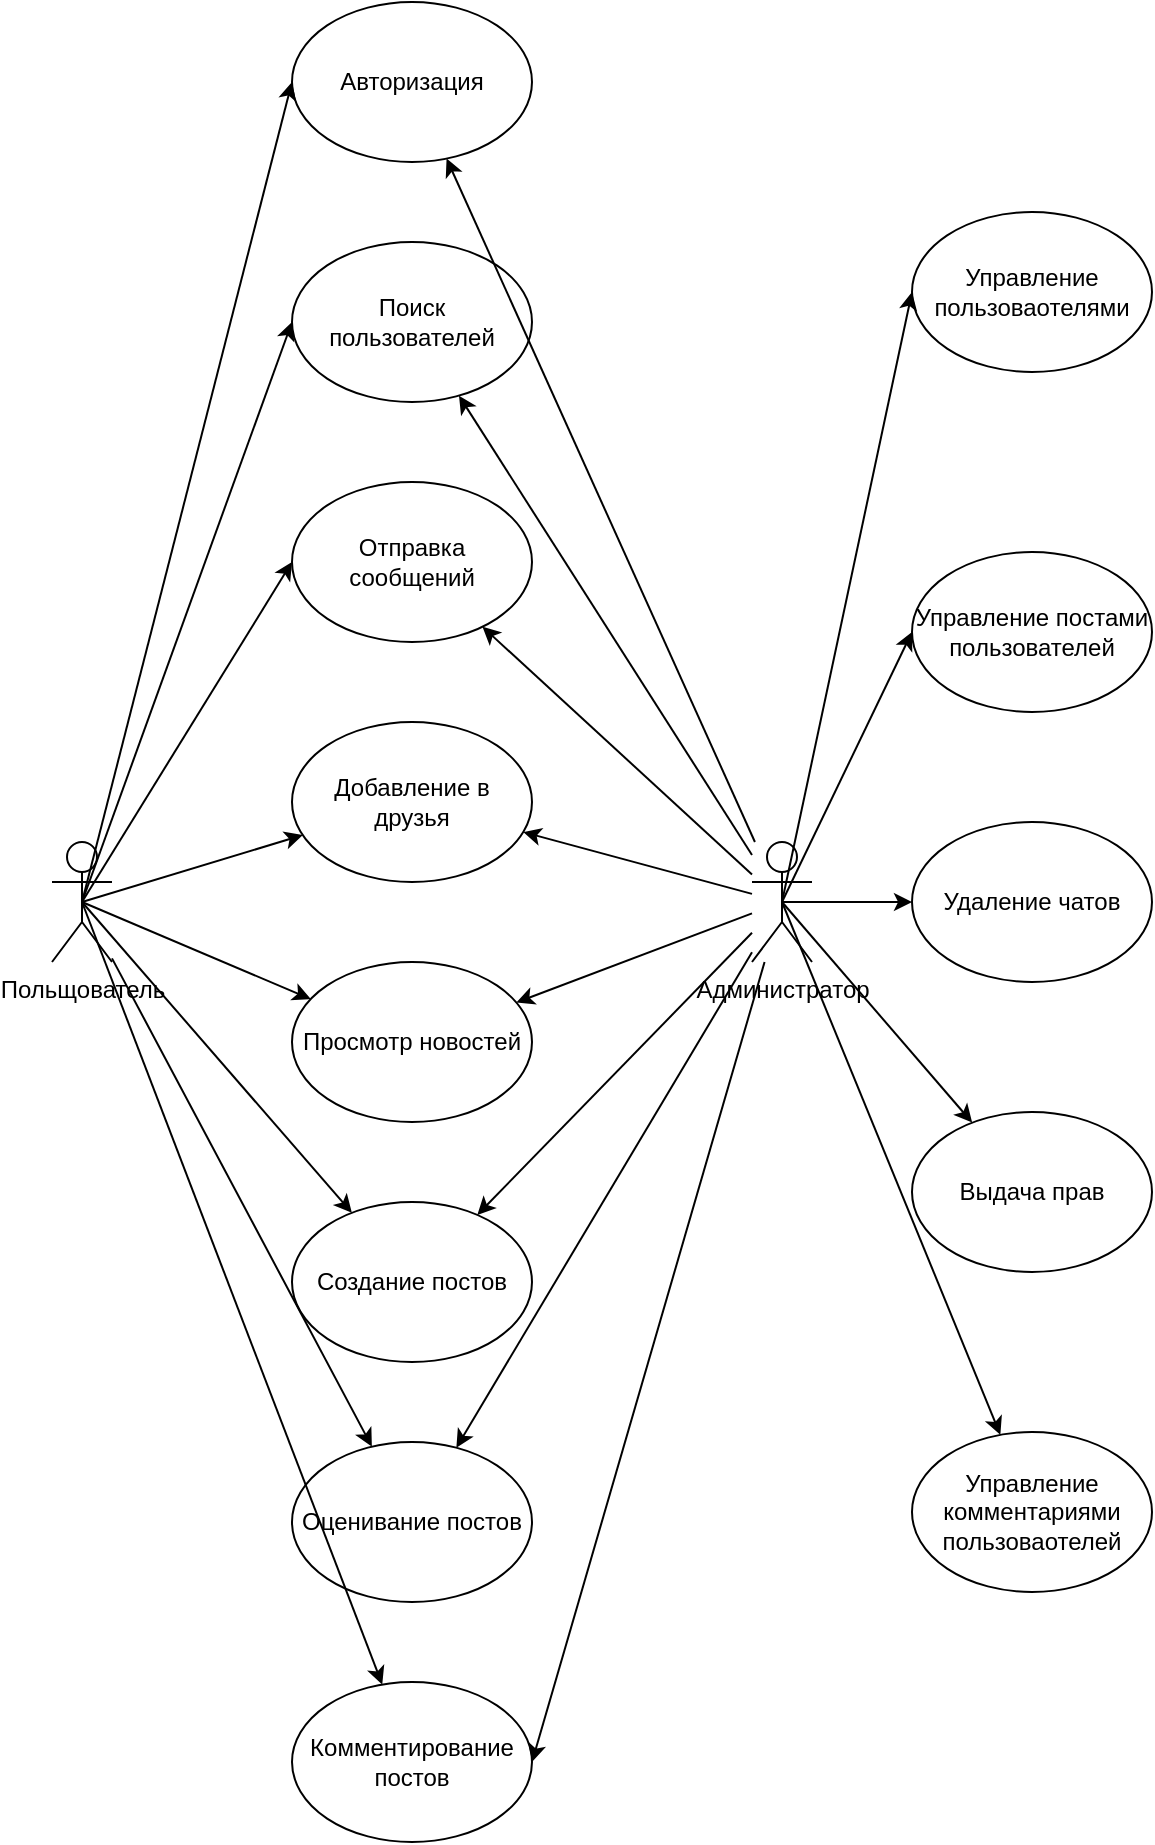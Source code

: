 <mxfile version="21.5.2" type="github">
  <diagram name="Page-1" id="lyMA4xQT6dWiiQApFJUH">
    <mxGraphModel dx="478" dy="792" grid="1" gridSize="10" guides="1" tooltips="1" connect="1" arrows="1" fold="1" page="1" pageScale="1" pageWidth="827" pageHeight="1169" math="0" shadow="0">
      <root>
        <mxCell id="0" />
        <mxCell id="1" parent="0" />
        <mxCell id="0njU8YuqFj3tKrnxhGzK-2" value="Польщователь" style="shape=umlActor;verticalLabelPosition=bottom;verticalAlign=top;html=1;outlineConnect=0;" parent="1" vertex="1">
          <mxGeometry x="150" y="580" width="30" height="60" as="geometry" />
        </mxCell>
        <mxCell id="0njU8YuqFj3tKrnxhGzK-3" value="Авторизация" style="ellipse;whiteSpace=wrap;html=1;" parent="1" vertex="1">
          <mxGeometry x="270" y="160" width="120" height="80" as="geometry" />
        </mxCell>
        <mxCell id="0njU8YuqFj3tKrnxhGzK-20" value="Поиск пользователей" style="ellipse;whiteSpace=wrap;html=1;" parent="1" vertex="1">
          <mxGeometry x="270" y="280" width="120" height="80" as="geometry" />
        </mxCell>
        <mxCell id="0njU8YuqFj3tKrnxhGzK-21" value="Отправка сообщений" style="ellipse;whiteSpace=wrap;html=1;" parent="1" vertex="1">
          <mxGeometry x="270" y="400" width="120" height="80" as="geometry" />
        </mxCell>
        <mxCell id="0njU8YuqFj3tKrnxhGzK-22" value="Добавление в друзья" style="ellipse;whiteSpace=wrap;html=1;" parent="1" vertex="1">
          <mxGeometry x="270" y="520" width="120" height="80" as="geometry" />
        </mxCell>
        <mxCell id="0njU8YuqFj3tKrnxhGzK-23" value="Просмотр новостей" style="ellipse;whiteSpace=wrap;html=1;" parent="1" vertex="1">
          <mxGeometry x="270" y="640" width="120" height="80" as="geometry" />
        </mxCell>
        <mxCell id="0njU8YuqFj3tKrnxhGzK-24" value="Создание постов" style="ellipse;whiteSpace=wrap;html=1;" parent="1" vertex="1">
          <mxGeometry x="270" y="760" width="120" height="80" as="geometry" />
        </mxCell>
        <mxCell id="0njU8YuqFj3tKrnxhGzK-25" value="Оценивание постов" style="ellipse;whiteSpace=wrap;html=1;" parent="1" vertex="1">
          <mxGeometry x="270" y="880" width="120" height="80" as="geometry" />
        </mxCell>
        <mxCell id="0njU8YuqFj3tKrnxhGzK-26" value="Комментирование постов" style="ellipse;whiteSpace=wrap;html=1;" parent="1" vertex="1">
          <mxGeometry x="270" y="1000" width="120" height="80" as="geometry" />
        </mxCell>
        <mxCell id="0njU8YuqFj3tKrnxhGzK-36" value="" style="endArrow=classic;html=1;rounded=0;entryX=0;entryY=0.5;entryDx=0;entryDy=0;exitX=0.5;exitY=0.5;exitDx=0;exitDy=0;exitPerimeter=0;" parent="1" source="0njU8YuqFj3tKrnxhGzK-2" target="0njU8YuqFj3tKrnxhGzK-3" edge="1">
          <mxGeometry width="50" height="50" relative="1" as="geometry">
            <mxPoint x="100" y="620" as="sourcePoint" />
            <mxPoint x="150" y="570" as="targetPoint" />
          </mxGeometry>
        </mxCell>
        <mxCell id="0njU8YuqFj3tKrnxhGzK-37" value="" style="endArrow=classic;html=1;rounded=0;entryX=0;entryY=0.5;entryDx=0;entryDy=0;exitX=0.5;exitY=0.5;exitDx=0;exitDy=0;exitPerimeter=0;" parent="1" source="0njU8YuqFj3tKrnxhGzK-2" target="0njU8YuqFj3tKrnxhGzK-20" edge="1">
          <mxGeometry width="50" height="50" relative="1" as="geometry">
            <mxPoint x="160" y="700" as="sourcePoint" />
            <mxPoint x="330" y="280" as="targetPoint" />
          </mxGeometry>
        </mxCell>
        <mxCell id="0njU8YuqFj3tKrnxhGzK-38" value="" style="endArrow=classic;html=1;rounded=0;entryX=0;entryY=0.5;entryDx=0;entryDy=0;exitX=0.5;exitY=0.5;exitDx=0;exitDy=0;exitPerimeter=0;" parent="1" source="0njU8YuqFj3tKrnxhGzK-2" target="0njU8YuqFj3tKrnxhGzK-21" edge="1">
          <mxGeometry width="50" height="50" relative="1" as="geometry">
            <mxPoint x="95" y="630" as="sourcePoint" />
            <mxPoint x="280" y="330" as="targetPoint" />
          </mxGeometry>
        </mxCell>
        <mxCell id="0njU8YuqFj3tKrnxhGzK-39" value="" style="endArrow=classic;html=1;rounded=0;exitX=0.5;exitY=0.5;exitDx=0;exitDy=0;exitPerimeter=0;" parent="1" source="0njU8YuqFj3tKrnxhGzK-2" target="0njU8YuqFj3tKrnxhGzK-22" edge="1">
          <mxGeometry width="50" height="50" relative="1" as="geometry">
            <mxPoint x="105" y="640" as="sourcePoint" />
            <mxPoint x="290" y="340" as="targetPoint" />
          </mxGeometry>
        </mxCell>
        <mxCell id="0njU8YuqFj3tKrnxhGzK-40" value="" style="endArrow=classic;html=1;rounded=0;exitX=0.5;exitY=0.5;exitDx=0;exitDy=0;exitPerimeter=0;" parent="1" source="0njU8YuqFj3tKrnxhGzK-2" target="0njU8YuqFj3tKrnxhGzK-23" edge="1">
          <mxGeometry width="50" height="50" relative="1" as="geometry">
            <mxPoint x="115" y="650" as="sourcePoint" />
            <mxPoint x="300" y="350" as="targetPoint" />
          </mxGeometry>
        </mxCell>
        <mxCell id="0njU8YuqFj3tKrnxhGzK-42" value="" style="endArrow=classic;html=1;rounded=0;exitX=0.5;exitY=0.5;exitDx=0;exitDy=0;exitPerimeter=0;" parent="1" source="0njU8YuqFj3tKrnxhGzK-2" target="0njU8YuqFj3tKrnxhGzK-24" edge="1">
          <mxGeometry width="50" height="50" relative="1" as="geometry">
            <mxPoint x="125" y="660" as="sourcePoint" />
            <mxPoint x="310" y="360" as="targetPoint" />
          </mxGeometry>
        </mxCell>
        <mxCell id="0njU8YuqFj3tKrnxhGzK-43" value="" style="endArrow=classic;html=1;rounded=0;" parent="1" source="0njU8YuqFj3tKrnxhGzK-2" target="0njU8YuqFj3tKrnxhGzK-25" edge="1">
          <mxGeometry width="50" height="50" relative="1" as="geometry">
            <mxPoint x="135" y="670" as="sourcePoint" />
            <mxPoint x="320" y="370" as="targetPoint" />
          </mxGeometry>
        </mxCell>
        <mxCell id="0njU8YuqFj3tKrnxhGzK-44" value="" style="endArrow=classic;html=1;rounded=0;exitX=0.5;exitY=0.5;exitDx=0;exitDy=0;exitPerimeter=0;" parent="1" source="0njU8YuqFj3tKrnxhGzK-2" target="0njU8YuqFj3tKrnxhGzK-26" edge="1">
          <mxGeometry width="50" height="50" relative="1" as="geometry">
            <mxPoint x="110" y="644" as="sourcePoint" />
            <mxPoint x="312" y="895" as="targetPoint" />
          </mxGeometry>
        </mxCell>
        <mxCell id="0njU8YuqFj3tKrnxhGzK-45" value="Администратор" style="shape=umlActor;verticalLabelPosition=bottom;verticalAlign=top;html=1;outlineConnect=0;" parent="1" vertex="1">
          <mxGeometry x="500" y="580" width="30" height="60" as="geometry" />
        </mxCell>
        <mxCell id="0njU8YuqFj3tKrnxhGzK-46" value="Управление пользоваотелями" style="ellipse;whiteSpace=wrap;html=1;" parent="1" vertex="1">
          <mxGeometry x="580" y="265" width="120" height="80" as="geometry" />
        </mxCell>
        <mxCell id="0njU8YuqFj3tKrnxhGzK-47" value="Управление постами пользователей" style="ellipse;whiteSpace=wrap;html=1;" parent="1" vertex="1">
          <mxGeometry x="580" y="435" width="120" height="80" as="geometry" />
        </mxCell>
        <mxCell id="0njU8YuqFj3tKrnxhGzK-48" value="Удаление чатов" style="ellipse;whiteSpace=wrap;html=1;" parent="1" vertex="1">
          <mxGeometry x="580" y="570" width="120" height="80" as="geometry" />
        </mxCell>
        <mxCell id="0njU8YuqFj3tKrnxhGzK-49" value="Выдача прав" style="ellipse;whiteSpace=wrap;html=1;" parent="1" vertex="1">
          <mxGeometry x="580" y="715" width="120" height="80" as="geometry" />
        </mxCell>
        <mxCell id="0njU8YuqFj3tKrnxhGzK-53" value="Управление комментариями пользоваотелей" style="ellipse;whiteSpace=wrap;html=1;" parent="1" vertex="1">
          <mxGeometry x="580" y="875" width="120" height="80" as="geometry" />
        </mxCell>
        <mxCell id="0njU8YuqFj3tKrnxhGzK-54" value="" style="endArrow=classic;html=1;rounded=0;entryX=0;entryY=0.5;entryDx=0;entryDy=0;exitX=0.5;exitY=0.5;exitDx=0;exitDy=0;exitPerimeter=0;" parent="1" source="0njU8YuqFj3tKrnxhGzK-45" target="0njU8YuqFj3tKrnxhGzK-46" edge="1">
          <mxGeometry width="50" height="50" relative="1" as="geometry">
            <mxPoint x="580" y="630" as="sourcePoint" />
            <mxPoint x="630" y="580" as="targetPoint" />
          </mxGeometry>
        </mxCell>
        <mxCell id="0njU8YuqFj3tKrnxhGzK-55" value="" style="endArrow=classic;html=1;rounded=0;entryX=0;entryY=0.5;entryDx=0;entryDy=0;exitX=0.5;exitY=0.5;exitDx=0;exitDy=0;exitPerimeter=0;" parent="1" source="0njU8YuqFj3tKrnxhGzK-45" target="0njU8YuqFj3tKrnxhGzK-47" edge="1">
          <mxGeometry width="50" height="50" relative="1" as="geometry">
            <mxPoint x="640" y="710" as="sourcePoint" />
            <mxPoint x="810" y="290" as="targetPoint" />
          </mxGeometry>
        </mxCell>
        <mxCell id="0njU8YuqFj3tKrnxhGzK-56" value="" style="endArrow=classic;html=1;rounded=0;entryX=0;entryY=0.5;entryDx=0;entryDy=0;exitX=0.5;exitY=0.5;exitDx=0;exitDy=0;exitPerimeter=0;" parent="1" source="0njU8YuqFj3tKrnxhGzK-45" target="0njU8YuqFj3tKrnxhGzK-48" edge="1">
          <mxGeometry width="50" height="50" relative="1" as="geometry">
            <mxPoint x="575" y="640" as="sourcePoint" />
            <mxPoint x="760" y="340" as="targetPoint" />
          </mxGeometry>
        </mxCell>
        <mxCell id="0njU8YuqFj3tKrnxhGzK-57" value="" style="endArrow=classic;html=1;rounded=0;exitX=0.5;exitY=0.5;exitDx=0;exitDy=0;exitPerimeter=0;" parent="1" source="0njU8YuqFj3tKrnxhGzK-45" target="0njU8YuqFj3tKrnxhGzK-49" edge="1">
          <mxGeometry width="50" height="50" relative="1" as="geometry">
            <mxPoint x="585" y="650" as="sourcePoint" />
            <mxPoint x="770" y="350" as="targetPoint" />
          </mxGeometry>
        </mxCell>
        <mxCell id="0njU8YuqFj3tKrnxhGzK-61" value="" style="endArrow=classic;html=1;rounded=0;exitX=0.5;exitY=0.5;exitDx=0;exitDy=0;exitPerimeter=0;" parent="1" source="0njU8YuqFj3tKrnxhGzK-45" target="0njU8YuqFj3tKrnxhGzK-53" edge="1">
          <mxGeometry width="50" height="50" relative="1" as="geometry">
            <mxPoint x="590" y="654" as="sourcePoint" />
            <mxPoint x="792" y="905" as="targetPoint" />
          </mxGeometry>
        </mxCell>
        <mxCell id="0njU8YuqFj3tKrnxhGzK-81" value="" style="endArrow=classic;html=1;rounded=0;entryX=1;entryY=0.5;entryDx=0;entryDy=0;" parent="1" source="0njU8YuqFj3tKrnxhGzK-45" target="0njU8YuqFj3tKrnxhGzK-26" edge="1">
          <mxGeometry width="50" height="50" relative="1" as="geometry">
            <mxPoint x="575" y="635" as="sourcePoint" />
            <mxPoint x="801" y="905" as="targetPoint" />
          </mxGeometry>
        </mxCell>
        <mxCell id="0njU8YuqFj3tKrnxhGzK-82" value="" style="endArrow=classic;html=1;rounded=0;" parent="1" source="0njU8YuqFj3tKrnxhGzK-45" target="0njU8YuqFj3tKrnxhGzK-25" edge="1">
          <mxGeometry width="50" height="50" relative="1" as="geometry">
            <mxPoint x="575" y="635" as="sourcePoint" />
            <mxPoint x="400" y="1050" as="targetPoint" />
          </mxGeometry>
        </mxCell>
        <mxCell id="0njU8YuqFj3tKrnxhGzK-85" value="" style="endArrow=classic;html=1;rounded=0;" parent="1" source="0njU8YuqFj3tKrnxhGzK-45" target="0njU8YuqFj3tKrnxhGzK-24" edge="1">
          <mxGeometry width="50" height="50" relative="1" as="geometry">
            <mxPoint x="560" y="644" as="sourcePoint" />
            <mxPoint x="367" y="894" as="targetPoint" />
          </mxGeometry>
        </mxCell>
        <mxCell id="0njU8YuqFj3tKrnxhGzK-87" value="" style="endArrow=classic;html=1;rounded=0;" parent="1" source="0njU8YuqFj3tKrnxhGzK-45" target="0njU8YuqFj3tKrnxhGzK-23" edge="1">
          <mxGeometry width="50" height="50" relative="1" as="geometry">
            <mxPoint x="560" y="637" as="sourcePoint" />
            <mxPoint x="379" y="780" as="targetPoint" />
          </mxGeometry>
        </mxCell>
        <mxCell id="0njU8YuqFj3tKrnxhGzK-89" value="" style="endArrow=classic;html=1;rounded=0;" parent="1" source="0njU8YuqFj3tKrnxhGzK-45" target="0njU8YuqFj3tKrnxhGzK-22" edge="1">
          <mxGeometry width="50" height="50" relative="1" as="geometry">
            <mxPoint x="560" y="629" as="sourcePoint" />
            <mxPoint x="395" y="675" as="targetPoint" />
          </mxGeometry>
        </mxCell>
        <mxCell id="0njU8YuqFj3tKrnxhGzK-91" value="" style="endArrow=classic;html=1;rounded=0;" parent="1" source="0njU8YuqFj3tKrnxhGzK-45" target="0njU8YuqFj3tKrnxhGzK-21" edge="1">
          <mxGeometry width="50" height="50" relative="1" as="geometry">
            <mxPoint x="560" y="621" as="sourcePoint" />
            <mxPoint x="397" y="583" as="targetPoint" />
          </mxGeometry>
        </mxCell>
        <mxCell id="0njU8YuqFj3tKrnxhGzK-93" value="" style="endArrow=classic;html=1;rounded=0;" parent="1" source="0njU8YuqFj3tKrnxhGzK-45" target="0njU8YuqFj3tKrnxhGzK-20" edge="1">
          <mxGeometry width="50" height="50" relative="1" as="geometry">
            <mxPoint x="560" y="614" as="sourcePoint" />
            <mxPoint x="380" y="480" as="targetPoint" />
          </mxGeometry>
        </mxCell>
        <mxCell id="0njU8YuqFj3tKrnxhGzK-94" value="" style="endArrow=classic;html=1;rounded=0;" parent="1" source="0njU8YuqFj3tKrnxhGzK-45" target="0njU8YuqFj3tKrnxhGzK-3" edge="1">
          <mxGeometry width="50" height="50" relative="1" as="geometry">
            <mxPoint x="560" y="606" as="sourcePoint" />
            <mxPoint x="368" y="365" as="targetPoint" />
          </mxGeometry>
        </mxCell>
      </root>
    </mxGraphModel>
  </diagram>
</mxfile>
